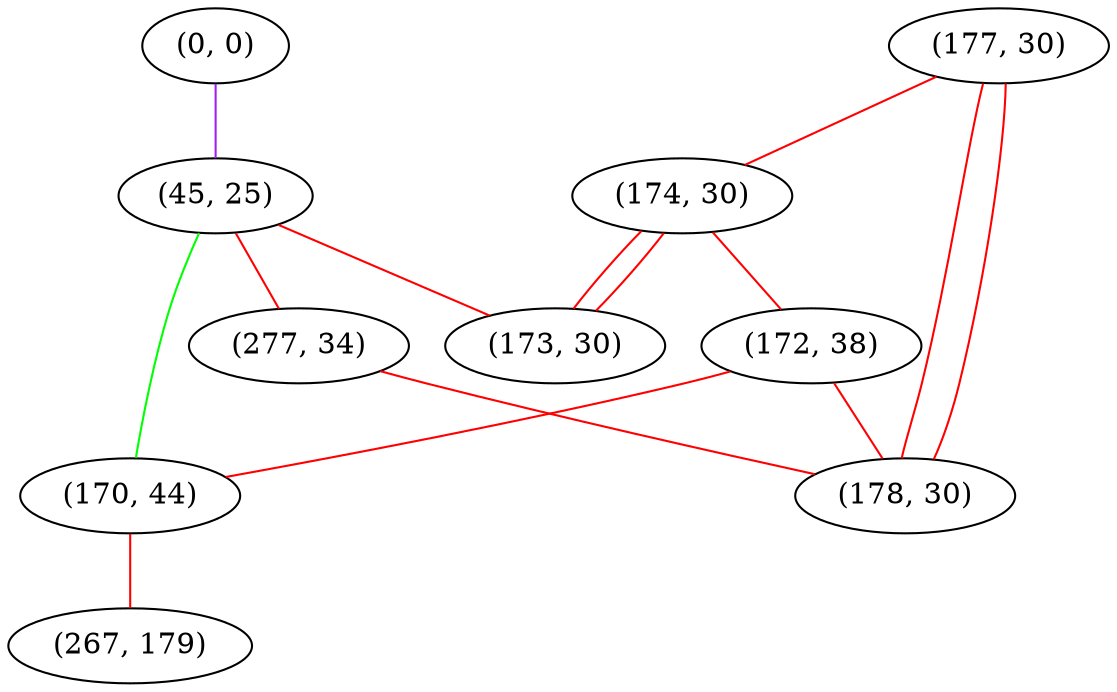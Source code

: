 graph "" {
"(177, 30)";
"(0, 0)";
"(174, 30)";
"(45, 25)";
"(277, 34)";
"(172, 38)";
"(170, 44)";
"(173, 30)";
"(178, 30)";
"(267, 179)";
"(177, 30)" -- "(178, 30)"  [color=red, key=0, weight=1];
"(177, 30)" -- "(178, 30)"  [color=red, key=1, weight=1];
"(177, 30)" -- "(174, 30)"  [color=red, key=0, weight=1];
"(0, 0)" -- "(45, 25)"  [color=purple, key=0, weight=4];
"(174, 30)" -- "(173, 30)"  [color=red, key=0, weight=1];
"(174, 30)" -- "(173, 30)"  [color=red, key=1, weight=1];
"(174, 30)" -- "(172, 38)"  [color=red, key=0, weight=1];
"(45, 25)" -- "(173, 30)"  [color=red, key=0, weight=1];
"(45, 25)" -- "(277, 34)"  [color=red, key=0, weight=1];
"(45, 25)" -- "(170, 44)"  [color=green, key=0, weight=2];
"(277, 34)" -- "(178, 30)"  [color=red, key=0, weight=1];
"(172, 38)" -- "(178, 30)"  [color=red, key=0, weight=1];
"(172, 38)" -- "(170, 44)"  [color=red, key=0, weight=1];
"(170, 44)" -- "(267, 179)"  [color=red, key=0, weight=1];
}
